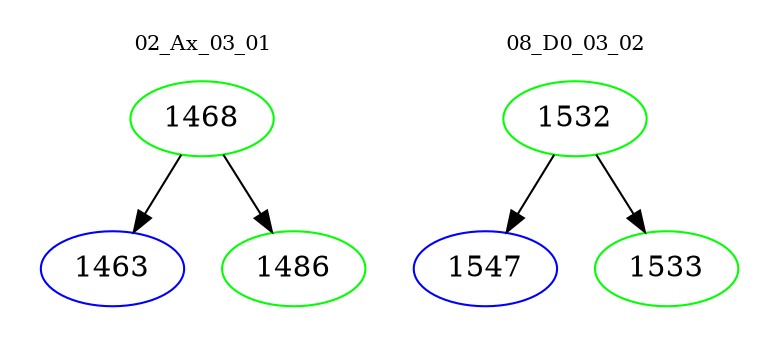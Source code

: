 digraph{
subgraph cluster_0 {
color = white
label = "02_Ax_03_01";
fontsize=10;
T0_1468 [label="1468", color="green"]
T0_1468 -> T0_1463 [color="black"]
T0_1463 [label="1463", color="blue"]
T0_1468 -> T0_1486 [color="black"]
T0_1486 [label="1486", color="green"]
}
subgraph cluster_1 {
color = white
label = "08_D0_03_02";
fontsize=10;
T1_1532 [label="1532", color="green"]
T1_1532 -> T1_1547 [color="black"]
T1_1547 [label="1547", color="blue"]
T1_1532 -> T1_1533 [color="black"]
T1_1533 [label="1533", color="green"]
}
}
